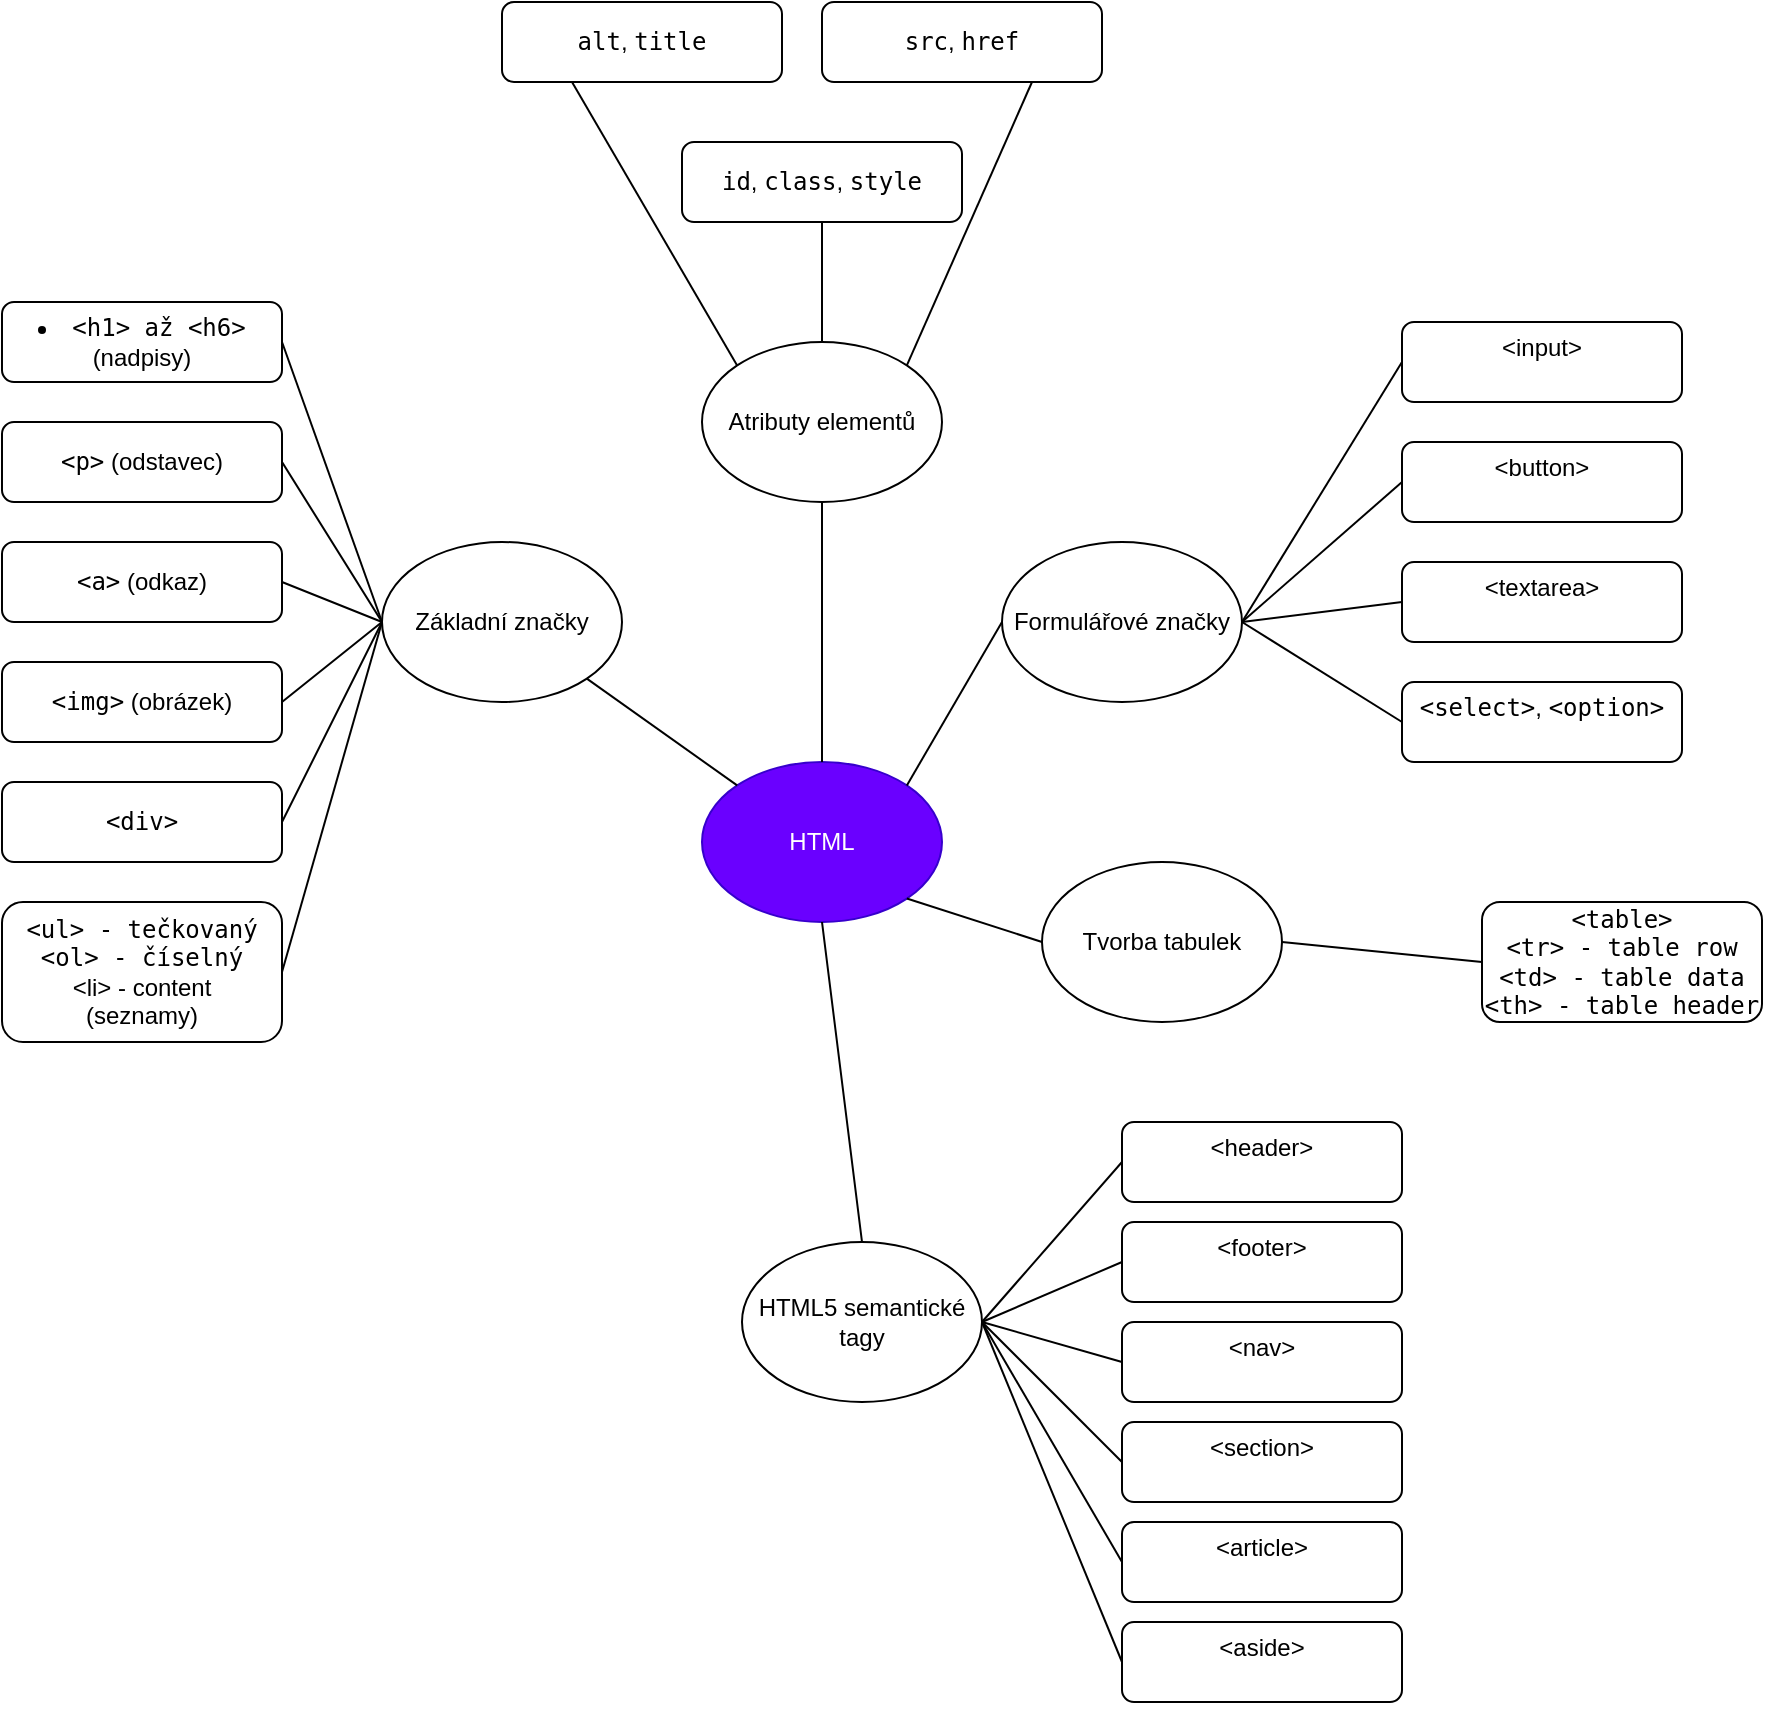 <mxfile version="26.0.6">
  <diagram name="Stránka-1" id="EwXWj4HFFQKfN-8phGCj">
    <mxGraphModel dx="1434" dy="780" grid="1" gridSize="10" guides="1" tooltips="1" connect="1" arrows="1" fold="1" page="1" pageScale="1" pageWidth="900" pageHeight="1600" math="0" shadow="0">
      <root>
        <mxCell id="0" />
        <mxCell id="1" parent="0" />
        <mxCell id="aGIDQ1EbYohxdGuHttFO-1" value="HTML" style="ellipse;whiteSpace=wrap;html=1;fillColor=#6a00ff;strokeColor=#3700CC;fontColor=#ffffff;align=center;" vertex="1" parent="1">
          <mxGeometry x="840" y="720" width="120" height="80" as="geometry" />
        </mxCell>
        <mxCell id="aGIDQ1EbYohxdGuHttFO-2" value="Základní značky" style="ellipse;whiteSpace=wrap;html=1;fillColor=light-dark(#FFFFFF,#006666);align=center;" vertex="1" parent="1">
          <mxGeometry x="680" y="610" width="120" height="80" as="geometry" />
        </mxCell>
        <mxCell id="aGIDQ1EbYohxdGuHttFO-4" value="" style="endArrow=none;html=1;rounded=0;exitX=1;exitY=1;exitDx=0;exitDy=0;entryX=0;entryY=0;entryDx=0;entryDy=0;align=center;" edge="1" parent="1" source="aGIDQ1EbYohxdGuHttFO-2" target="aGIDQ1EbYohxdGuHttFO-1">
          <mxGeometry width="50" height="50" relative="1" as="geometry">
            <mxPoint x="860" y="830" as="sourcePoint" />
            <mxPoint x="910" y="780" as="targetPoint" />
          </mxGeometry>
        </mxCell>
        <mxCell id="aGIDQ1EbYohxdGuHttFO-5" value="&lt;li data-start=&quot;364&quot; data-end=&quot;390&quot;&gt;&lt;code data-start=&quot;366&quot; data-end=&quot;380&quot;&gt;&amp;lt;h1&amp;gt; až &amp;lt;h6&amp;gt;&lt;/code&gt; (nadpisy)&lt;/li&gt;" style="rounded=1;whiteSpace=wrap;html=1;align=center;" vertex="1" parent="1">
          <mxGeometry x="490" y="490" width="140" height="40" as="geometry" />
        </mxCell>
        <mxCell id="aGIDQ1EbYohxdGuHttFO-9" value="&lt;code data-start=&quot;398&quot; data-end=&quot;403&quot;&gt;&amp;lt;p&amp;gt;&lt;/code&gt; (odstavec)" style="rounded=1;whiteSpace=wrap;html=1;align=center;" vertex="1" parent="1">
          <mxGeometry x="490" y="550" width="140" height="40" as="geometry" />
        </mxCell>
        <mxCell id="aGIDQ1EbYohxdGuHttFO-10" value="&lt;code data-start=&quot;422&quot; data-end=&quot;427&quot;&gt;&amp;lt;a&amp;gt;&lt;/code&gt; (odkaz)" style="rounded=1;whiteSpace=wrap;html=1;align=center;" vertex="1" parent="1">
          <mxGeometry x="490" y="610" width="140" height="40" as="geometry" />
        </mxCell>
        <mxCell id="aGIDQ1EbYohxdGuHttFO-12" value="&lt;code data-start=&quot;443&quot; data-end=&quot;450&quot;&gt;&amp;lt;img&amp;gt;&lt;/code&gt; (obrázek)" style="rounded=1;whiteSpace=wrap;html=1;align=center;" vertex="1" parent="1">
          <mxGeometry x="490" y="670" width="140" height="40" as="geometry" />
        </mxCell>
        <mxCell id="aGIDQ1EbYohxdGuHttFO-13" value="&lt;code data-start=&quot;504&quot; data-end=&quot;511&quot;&gt;&amp;lt;div&amp;gt;&lt;/code&gt;" style="rounded=1;whiteSpace=wrap;html=1;align=center;" vertex="1" parent="1">
          <mxGeometry x="490" y="730" width="140" height="40" as="geometry" />
        </mxCell>
        <mxCell id="aGIDQ1EbYohxdGuHttFO-16" value="&#xa;&lt;code data-start=&quot;938&quot; data-end=&quot;948&quot;&gt;&amp;lt;select&amp;gt;&lt;/code&gt;, &lt;code data-start=&quot;950&quot; data-end=&quot;960&quot;&gt;&amp;lt;option&amp;gt;&lt;/code&gt;&#xa;&#xa;" style="rounded=1;whiteSpace=wrap;html=1;align=center;" vertex="1" parent="1">
          <mxGeometry x="1190" y="680" width="140" height="40" as="geometry" />
        </mxCell>
        <mxCell id="aGIDQ1EbYohxdGuHttFO-17" value="&lt;code data-start=&quot;1084&quot; data-end=&quot;1088&quot;&gt;id&lt;/code&gt;, &lt;code data-start=&quot;1090&quot; data-end=&quot;1097&quot;&gt;class&lt;/code&gt;, &lt;code data-start=&quot;1099&quot; data-end=&quot;1106&quot;&gt;style&lt;/code&gt;" style="rounded=1;whiteSpace=wrap;html=1;align=center;" vertex="1" parent="1">
          <mxGeometry x="830" y="410" width="140" height="40" as="geometry" />
        </mxCell>
        <mxCell id="aGIDQ1EbYohxdGuHttFO-18" value="&lt;code data-start=&quot;468&quot; data-end=&quot;486&quot;&gt;&amp;lt;ul&amp;gt; - tečkovaný&lt;/code&gt;&lt;div&gt;&lt;code data-start=&quot;468&quot; data-end=&quot;486&quot;&gt;&amp;lt;ol&amp;gt; - číselný&lt;/code&gt;&lt;/div&gt;&lt;div&gt;&lt;span style=&quot;background-color: transparent; color: light-dark(rgb(0, 0, 0), rgb(255, 255, 255));&quot;&gt;&amp;lt;li&amp;gt; - content&lt;/span&gt;&lt;/div&gt;&lt;div&gt; (seznamy)&lt;/div&gt;" style="rounded=1;whiteSpace=wrap;html=1;align=center;" vertex="1" parent="1">
          <mxGeometry x="490" y="790" width="140" height="70" as="geometry" />
        </mxCell>
        <mxCell id="aGIDQ1EbYohxdGuHttFO-19" value="" style="endArrow=none;html=1;rounded=0;exitX=1;exitY=0.5;exitDx=0;exitDy=0;entryX=0;entryY=0.5;entryDx=0;entryDy=0;align=center;" edge="1" parent="1" source="aGIDQ1EbYohxdGuHttFO-5" target="aGIDQ1EbYohxdGuHttFO-2">
          <mxGeometry width="50" height="50" relative="1" as="geometry">
            <mxPoint x="680" y="750" as="sourcePoint" />
            <mxPoint x="730" y="700" as="targetPoint" />
          </mxGeometry>
        </mxCell>
        <mxCell id="aGIDQ1EbYohxdGuHttFO-20" value="" style="endArrow=none;html=1;rounded=0;exitX=1;exitY=0.5;exitDx=0;exitDy=0;entryX=0;entryY=0.5;entryDx=0;entryDy=0;align=center;" edge="1" parent="1" source="aGIDQ1EbYohxdGuHttFO-9" target="aGIDQ1EbYohxdGuHttFO-2">
          <mxGeometry width="50" height="50" relative="1" as="geometry">
            <mxPoint x="650" y="620" as="sourcePoint" />
            <mxPoint x="700" y="760" as="targetPoint" />
          </mxGeometry>
        </mxCell>
        <mxCell id="aGIDQ1EbYohxdGuHttFO-21" value="" style="endArrow=none;html=1;rounded=0;exitX=1;exitY=0.5;exitDx=0;exitDy=0;entryX=0;entryY=0.5;entryDx=0;entryDy=0;align=center;" edge="1" parent="1" source="aGIDQ1EbYohxdGuHttFO-10" target="aGIDQ1EbYohxdGuHttFO-2">
          <mxGeometry width="50" height="50" relative="1" as="geometry">
            <mxPoint x="640" y="580" as="sourcePoint" />
            <mxPoint x="690" y="660" as="targetPoint" />
          </mxGeometry>
        </mxCell>
        <mxCell id="aGIDQ1EbYohxdGuHttFO-22" value="" style="endArrow=none;html=1;rounded=0;exitX=1;exitY=0.5;exitDx=0;exitDy=0;entryX=0;entryY=0.5;entryDx=0;entryDy=0;align=center;" edge="1" parent="1" source="aGIDQ1EbYohxdGuHttFO-12" target="aGIDQ1EbYohxdGuHttFO-2">
          <mxGeometry width="50" height="50" relative="1" as="geometry">
            <mxPoint x="640" y="640" as="sourcePoint" />
            <mxPoint x="690" y="660" as="targetPoint" />
          </mxGeometry>
        </mxCell>
        <mxCell id="aGIDQ1EbYohxdGuHttFO-23" value="" style="endArrow=none;html=1;rounded=0;exitX=1;exitY=0.5;exitDx=0;exitDy=0;entryX=0;entryY=0.5;entryDx=0;entryDy=0;align=center;" edge="1" parent="1" source="aGIDQ1EbYohxdGuHttFO-13" target="aGIDQ1EbYohxdGuHttFO-2">
          <mxGeometry width="50" height="50" relative="1" as="geometry">
            <mxPoint x="640" y="700" as="sourcePoint" />
            <mxPoint x="690" y="660" as="targetPoint" />
          </mxGeometry>
        </mxCell>
        <mxCell id="aGIDQ1EbYohxdGuHttFO-24" value="" style="endArrow=none;html=1;rounded=0;exitX=1;exitY=0.5;exitDx=0;exitDy=0;entryX=0;entryY=0.5;entryDx=0;entryDy=0;align=center;" edge="1" parent="1" source="aGIDQ1EbYohxdGuHttFO-18" target="aGIDQ1EbYohxdGuHttFO-2">
          <mxGeometry width="50" height="50" relative="1" as="geometry">
            <mxPoint x="640" y="760" as="sourcePoint" />
            <mxPoint x="690" y="660" as="targetPoint" />
          </mxGeometry>
        </mxCell>
        <mxCell id="aGIDQ1EbYohxdGuHttFO-25" value="Formulářové značky" style="ellipse;whiteSpace=wrap;html=1;fillColor=light-dark(#FFFFFF,#006666);align=center;" vertex="1" parent="1">
          <mxGeometry x="990" y="610" width="120" height="80" as="geometry" />
        </mxCell>
        <mxCell id="aGIDQ1EbYohxdGuHttFO-26" value="&#xa;&amp;lt;input&amp;gt;&#xa;&#xa;" style="rounded=1;whiteSpace=wrap;html=1;align=center;" vertex="1" parent="1">
          <mxGeometry x="1190" y="500" width="140" height="40" as="geometry" />
        </mxCell>
        <mxCell id="aGIDQ1EbYohxdGuHttFO-27" value="&lt;code data-start=&quot;1114&quot; data-end=&quot;1119&quot;&gt;src&lt;/code&gt;, &lt;code data-start=&quot;1121&quot; data-end=&quot;1127&quot;&gt;href&lt;/code&gt;" style="rounded=1;whiteSpace=wrap;html=1;align=center;" vertex="1" parent="1">
          <mxGeometry x="900" y="340" width="140" height="40" as="geometry" />
        </mxCell>
        <mxCell id="aGIDQ1EbYohxdGuHttFO-28" value="&#xa;&amp;lt;textarea&amp;gt;&#xa;&#xa;" style="rounded=1;whiteSpace=wrap;html=1;align=center;" vertex="1" parent="1">
          <mxGeometry x="1190" y="620" width="140" height="40" as="geometry" />
        </mxCell>
        <mxCell id="aGIDQ1EbYohxdGuHttFO-29" value="&#xa;&amp;lt;button&amp;gt;&#xa;&#xa;" style="rounded=1;whiteSpace=wrap;html=1;align=center;" vertex="1" parent="1">
          <mxGeometry x="1190" y="560" width="140" height="40" as="geometry" />
        </mxCell>
        <mxCell id="aGIDQ1EbYohxdGuHttFO-30" style="edgeStyle=orthogonalEdgeStyle;rounded=0;orthogonalLoop=1;jettySize=auto;html=1;exitX=0.5;exitY=1;exitDx=0;exitDy=0;align=center;" edge="1" parent="1" source="aGIDQ1EbYohxdGuHttFO-16" target="aGIDQ1EbYohxdGuHttFO-16">
          <mxGeometry relative="1" as="geometry" />
        </mxCell>
        <mxCell id="aGIDQ1EbYohxdGuHttFO-31" value="" style="endArrow=none;html=1;rounded=0;exitX=1;exitY=0.5;exitDx=0;exitDy=0;entryX=0;entryY=0.5;entryDx=0;entryDy=0;align=center;" edge="1" parent="1" source="aGIDQ1EbYohxdGuHttFO-25" target="aGIDQ1EbYohxdGuHttFO-26">
          <mxGeometry width="50" height="50" relative="1" as="geometry">
            <mxPoint x="1100" y="590" as="sourcePoint" />
            <mxPoint x="1150" y="540" as="targetPoint" />
          </mxGeometry>
        </mxCell>
        <mxCell id="aGIDQ1EbYohxdGuHttFO-32" value="" style="endArrow=none;html=1;rounded=0;exitX=1;exitY=0.5;exitDx=0;exitDy=0;entryX=0;entryY=0.5;entryDx=0;entryDy=0;align=center;" edge="1" parent="1" source="aGIDQ1EbYohxdGuHttFO-25" target="aGIDQ1EbYohxdGuHttFO-29">
          <mxGeometry width="50" height="50" relative="1" as="geometry">
            <mxPoint x="1120" y="660" as="sourcePoint" />
            <mxPoint x="1200" y="530" as="targetPoint" />
          </mxGeometry>
        </mxCell>
        <mxCell id="aGIDQ1EbYohxdGuHttFO-33" value="" style="endArrow=none;html=1;rounded=0;exitX=1;exitY=0.5;exitDx=0;exitDy=0;entryX=0;entryY=0.5;entryDx=0;entryDy=0;align=center;" edge="1" parent="1" source="aGIDQ1EbYohxdGuHttFO-25" target="aGIDQ1EbYohxdGuHttFO-28">
          <mxGeometry width="50" height="50" relative="1" as="geometry">
            <mxPoint x="1120" y="660" as="sourcePoint" />
            <mxPoint x="1200" y="590" as="targetPoint" />
          </mxGeometry>
        </mxCell>
        <mxCell id="aGIDQ1EbYohxdGuHttFO-34" value="" style="endArrow=none;html=1;rounded=0;exitX=1;exitY=0.5;exitDx=0;exitDy=0;entryX=0;entryY=0.5;entryDx=0;entryDy=0;align=center;" edge="1" parent="1" source="aGIDQ1EbYohxdGuHttFO-25" target="aGIDQ1EbYohxdGuHttFO-16">
          <mxGeometry width="50" height="50" relative="1" as="geometry">
            <mxPoint x="1120" y="660" as="sourcePoint" />
            <mxPoint x="1200" y="650" as="targetPoint" />
          </mxGeometry>
        </mxCell>
        <mxCell id="aGIDQ1EbYohxdGuHttFO-35" value="Atributy elementů" style="ellipse;whiteSpace=wrap;html=1;fillColor=light-dark(#FFFFFF,#006666);align=center;" vertex="1" parent="1">
          <mxGeometry x="840" y="510" width="120" height="80" as="geometry" />
        </mxCell>
        <mxCell id="aGIDQ1EbYohxdGuHttFO-36" value="&lt;code data-end=&quot;1227&quot; data-start=&quot;1218&quot;&gt;&amp;lt;table&amp;gt;&lt;/code&gt;&lt;div&gt;&lt;code data-end=&quot;1235&quot; data-start=&quot;1229&quot;&gt;&amp;lt;tr&amp;gt; - table row&lt;/code&gt;&lt;/div&gt;&lt;div&gt;&lt;code data-end=&quot;1243&quot; data-start=&quot;1237&quot;&gt;&amp;lt;td&amp;gt; - table data&lt;/code&gt;&lt;/div&gt;&lt;div style=&quot;text-align: start;&quot;&gt;&lt;code data-end=&quot;1251&quot; data-start=&quot;1245&quot;&gt;&amp;lt;th&amp;gt; - table header&lt;/code&gt;&lt;/div&gt;" style="rounded=1;whiteSpace=wrap;html=1;" vertex="1" parent="1">
          <mxGeometry x="1230" y="790" width="140" height="60" as="geometry" />
        </mxCell>
        <mxCell id="aGIDQ1EbYohxdGuHttFO-37" value="&lt;code data-start=&quot;1135&quot; data-end=&quot;1140&quot;&gt;alt&lt;/code&gt;, &lt;code data-start=&quot;1142&quot; data-end=&quot;1149&quot;&gt;title&lt;/code&gt;" style="rounded=1;whiteSpace=wrap;html=1;align=center;" vertex="1" parent="1">
          <mxGeometry x="740" y="340" width="140" height="40" as="geometry" />
        </mxCell>
        <mxCell id="aGIDQ1EbYohxdGuHttFO-38" value="&#xa;&amp;lt;footer&amp;gt;&#xa;&#xa;" style="rounded=1;whiteSpace=wrap;html=1;" vertex="1" parent="1">
          <mxGeometry x="1050" y="950" width="140" height="40" as="geometry" />
        </mxCell>
        <mxCell id="aGIDQ1EbYohxdGuHttFO-39" value="&#xa;&amp;lt;header&amp;gt;&#xa;&#xa;" style="rounded=1;whiteSpace=wrap;html=1;" vertex="1" parent="1">
          <mxGeometry x="1050" y="900" width="140" height="40" as="geometry" />
        </mxCell>
        <mxCell id="aGIDQ1EbYohxdGuHttFO-40" value="" style="endArrow=none;html=1;rounded=0;entryX=0.5;entryY=1;entryDx=0;entryDy=0;exitX=0.5;exitY=0;exitDx=0;exitDy=0;align=center;" edge="1" parent="1" source="aGIDQ1EbYohxdGuHttFO-35" target="aGIDQ1EbYohxdGuHttFO-17">
          <mxGeometry width="50" height="50" relative="1" as="geometry">
            <mxPoint x="770" y="520" as="sourcePoint" />
            <mxPoint x="820" y="470" as="targetPoint" />
          </mxGeometry>
        </mxCell>
        <mxCell id="aGIDQ1EbYohxdGuHttFO-41" value="" style="endArrow=none;html=1;rounded=0;exitX=0;exitY=0;exitDx=0;exitDy=0;entryX=0.25;entryY=1;entryDx=0;entryDy=0;align=center;" edge="1" parent="1" source="aGIDQ1EbYohxdGuHttFO-35" target="aGIDQ1EbYohxdGuHttFO-37">
          <mxGeometry width="50" height="50" relative="1" as="geometry">
            <mxPoint x="740" y="490" as="sourcePoint" />
            <mxPoint x="780" y="460" as="targetPoint" />
          </mxGeometry>
        </mxCell>
        <mxCell id="aGIDQ1EbYohxdGuHttFO-42" value="" style="endArrow=none;html=1;rounded=0;exitX=1;exitY=0;exitDx=0;exitDy=0;entryX=0.75;entryY=1;entryDx=0;entryDy=0;align=center;" edge="1" parent="1" source="aGIDQ1EbYohxdGuHttFO-35" target="aGIDQ1EbYohxdGuHttFO-27">
          <mxGeometry width="50" height="50" relative="1" as="geometry">
            <mxPoint x="780" y="510" as="sourcePoint" />
            <mxPoint x="830" y="460" as="targetPoint" />
          </mxGeometry>
        </mxCell>
        <mxCell id="aGIDQ1EbYohxdGuHttFO-43" value="Tvorba tabulek" style="ellipse;whiteSpace=wrap;html=1;fillColor=light-dark(#FFFFFF,#006666);align=center;" vertex="1" parent="1">
          <mxGeometry x="1010" y="770" width="120" height="80" as="geometry" />
        </mxCell>
        <mxCell id="aGIDQ1EbYohxdGuHttFO-44" value="" style="endArrow=none;html=1;rounded=0;entryX=0.5;entryY=1;entryDx=0;entryDy=0;exitX=0.5;exitY=0;exitDx=0;exitDy=0;align=center;" edge="1" parent="1" source="aGIDQ1EbYohxdGuHttFO-1" target="aGIDQ1EbYohxdGuHttFO-35">
          <mxGeometry width="50" height="50" relative="1" as="geometry">
            <mxPoint x="790" y="860" as="sourcePoint" />
            <mxPoint x="840" y="810" as="targetPoint" />
          </mxGeometry>
        </mxCell>
        <mxCell id="aGIDQ1EbYohxdGuHttFO-45" value="" style="endArrow=none;html=1;rounded=0;entryX=0;entryY=0.5;entryDx=0;entryDy=0;exitX=1;exitY=0;exitDx=0;exitDy=0;align=center;" edge="1" parent="1" source="aGIDQ1EbYohxdGuHttFO-1" target="aGIDQ1EbYohxdGuHttFO-25">
          <mxGeometry width="50" height="50" relative="1" as="geometry">
            <mxPoint x="850" y="900" as="sourcePoint" />
            <mxPoint x="900" y="850" as="targetPoint" />
          </mxGeometry>
        </mxCell>
        <mxCell id="aGIDQ1EbYohxdGuHttFO-46" value="" style="endArrow=none;html=1;rounded=0;entryX=1;entryY=1;entryDx=0;entryDy=0;exitX=0;exitY=0.5;exitDx=0;exitDy=0;align=center;" edge="1" parent="1" source="aGIDQ1EbYohxdGuHttFO-43" target="aGIDQ1EbYohxdGuHttFO-1">
          <mxGeometry width="50" height="50" relative="1" as="geometry">
            <mxPoint x="960" y="900" as="sourcePoint" />
            <mxPoint x="1010" y="850" as="targetPoint" />
          </mxGeometry>
        </mxCell>
        <mxCell id="aGIDQ1EbYohxdGuHttFO-47" value="" style="endArrow=none;html=1;rounded=0;exitX=1;exitY=0.5;exitDx=0;exitDy=0;entryX=0;entryY=0.5;entryDx=0;entryDy=0;" edge="1" parent="1" source="aGIDQ1EbYohxdGuHttFO-43" target="aGIDQ1EbYohxdGuHttFO-36">
          <mxGeometry width="50" height="50" relative="1" as="geometry">
            <mxPoint x="1150" y="830" as="sourcePoint" />
            <mxPoint x="1200" y="780" as="targetPoint" />
          </mxGeometry>
        </mxCell>
        <mxCell id="aGIDQ1EbYohxdGuHttFO-48" value="HTML5 semantické tagy" style="ellipse;whiteSpace=wrap;html=1;gradientColor=none;fillColor=light-dark(#FFFFFF,#006666);" vertex="1" parent="1">
          <mxGeometry x="860" y="960" width="120" height="80" as="geometry" />
        </mxCell>
        <mxCell id="aGIDQ1EbYohxdGuHttFO-49" value="" style="endArrow=none;html=1;rounded=0;entryX=0.5;entryY=1;entryDx=0;entryDy=0;exitX=0.5;exitY=0;exitDx=0;exitDy=0;" edge="1" parent="1" source="aGIDQ1EbYohxdGuHttFO-48" target="aGIDQ1EbYohxdGuHttFO-1">
          <mxGeometry width="50" height="50" relative="1" as="geometry">
            <mxPoint x="810" y="880" as="sourcePoint" />
            <mxPoint x="860" y="830" as="targetPoint" />
          </mxGeometry>
        </mxCell>
        <mxCell id="aGIDQ1EbYohxdGuHttFO-52" value="&#xa;&amp;lt;aside&amp;gt;&#xa;&#xa;" style="rounded=1;whiteSpace=wrap;html=1;" vertex="1" parent="1">
          <mxGeometry x="1050" y="1150" width="140" height="40" as="geometry" />
        </mxCell>
        <mxCell id="aGIDQ1EbYohxdGuHttFO-53" value="&#xa;&amp;lt;nav&amp;gt;&#xa;&#xa;" style="rounded=1;whiteSpace=wrap;html=1;" vertex="1" parent="1">
          <mxGeometry x="1050" y="1000" width="140" height="40" as="geometry" />
        </mxCell>
        <mxCell id="aGIDQ1EbYohxdGuHttFO-54" value="&#xa;&amp;lt;section&amp;gt;&#xa;&#xa;" style="rounded=1;whiteSpace=wrap;html=1;" vertex="1" parent="1">
          <mxGeometry x="1050" y="1050" width="140" height="40" as="geometry" />
        </mxCell>
        <mxCell id="aGIDQ1EbYohxdGuHttFO-55" value="&#xa;&amp;lt;article&amp;gt;&#xa;&#xa;" style="rounded=1;whiteSpace=wrap;html=1;" vertex="1" parent="1">
          <mxGeometry x="1050" y="1100" width="140" height="40" as="geometry" />
        </mxCell>
        <mxCell id="aGIDQ1EbYohxdGuHttFO-56" value="" style="endArrow=none;html=1;rounded=0;exitX=1;exitY=0.5;exitDx=0;exitDy=0;entryX=0;entryY=0.5;entryDx=0;entryDy=0;" edge="1" parent="1" source="aGIDQ1EbYohxdGuHttFO-48" target="aGIDQ1EbYohxdGuHttFO-39">
          <mxGeometry width="50" height="50" relative="1" as="geometry">
            <mxPoint x="970" y="1050" as="sourcePoint" />
            <mxPoint x="1020" y="1000" as="targetPoint" />
          </mxGeometry>
        </mxCell>
        <mxCell id="aGIDQ1EbYohxdGuHttFO-57" value="" style="endArrow=none;html=1;rounded=0;entryX=0;entryY=0.5;entryDx=0;entryDy=0;exitX=1;exitY=0.5;exitDx=0;exitDy=0;" edge="1" parent="1" source="aGIDQ1EbYohxdGuHttFO-48" target="aGIDQ1EbYohxdGuHttFO-38">
          <mxGeometry width="50" height="50" relative="1" as="geometry">
            <mxPoint x="950" y="1120" as="sourcePoint" />
            <mxPoint x="1000" y="1070" as="targetPoint" />
          </mxGeometry>
        </mxCell>
        <mxCell id="aGIDQ1EbYohxdGuHttFO-58" value="" style="endArrow=none;html=1;rounded=0;exitX=1;exitY=0.5;exitDx=0;exitDy=0;entryX=0;entryY=0.5;entryDx=0;entryDy=0;" edge="1" parent="1" source="aGIDQ1EbYohxdGuHttFO-48" target="aGIDQ1EbYohxdGuHttFO-53">
          <mxGeometry width="50" height="50" relative="1" as="geometry">
            <mxPoint x="960" y="1100" as="sourcePoint" />
            <mxPoint x="1010" y="1050" as="targetPoint" />
          </mxGeometry>
        </mxCell>
        <mxCell id="aGIDQ1EbYohxdGuHttFO-59" value="" style="endArrow=none;html=1;rounded=0;exitX=1;exitY=0.5;exitDx=0;exitDy=0;entryX=0;entryY=0.5;entryDx=0;entryDy=0;" edge="1" parent="1" source="aGIDQ1EbYohxdGuHttFO-48" target="aGIDQ1EbYohxdGuHttFO-54">
          <mxGeometry width="50" height="50" relative="1" as="geometry">
            <mxPoint x="950" y="1160" as="sourcePoint" />
            <mxPoint x="1000" y="1110" as="targetPoint" />
          </mxGeometry>
        </mxCell>
        <mxCell id="aGIDQ1EbYohxdGuHttFO-60" value="" style="endArrow=none;html=1;rounded=0;entryX=0;entryY=0.5;entryDx=0;entryDy=0;" edge="1" parent="1" target="aGIDQ1EbYohxdGuHttFO-55">
          <mxGeometry width="50" height="50" relative="1" as="geometry">
            <mxPoint x="980" y="1000" as="sourcePoint" />
            <mxPoint x="980" y="1080" as="targetPoint" />
          </mxGeometry>
        </mxCell>
        <mxCell id="aGIDQ1EbYohxdGuHttFO-61" value="" style="endArrow=none;html=1;rounded=0;exitX=1;exitY=0.5;exitDx=0;exitDy=0;entryX=0;entryY=0.5;entryDx=0;entryDy=0;" edge="1" parent="1" source="aGIDQ1EbYohxdGuHttFO-48" target="aGIDQ1EbYohxdGuHttFO-52">
          <mxGeometry width="50" height="50" relative="1" as="geometry">
            <mxPoint x="960" y="1160" as="sourcePoint" />
            <mxPoint x="1010" y="1110" as="targetPoint" />
          </mxGeometry>
        </mxCell>
      </root>
    </mxGraphModel>
  </diagram>
</mxfile>
